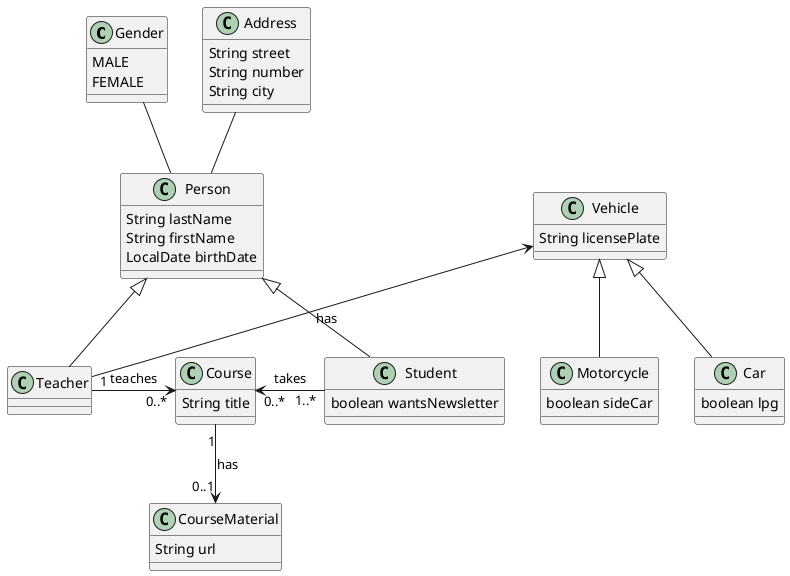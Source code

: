 @startuml

class Gender {
    MALE
    FEMALE
}

class Address {
    String street
    String number
    String city
}

class Person {
    String lastName
    String firstName
    LocalDate birthDate
}
Gender -- Person
Address -- Person

class Student {
    boolean wantsNewsletter
}
Person <|-- Student

class Teacher {
}
Person <|-- Teacher

class Course {
    String title
}
Course "0..*" <- "1..*" Student : takes
Teacher "1" -> "0..*" Course : teaches

class CourseMaterial {
    String url
}
Course "1" --> "0..1" CourseMaterial : has

class Vehicle {
    String licensePlate
}

class Car {
    boolean lpg
}
Vehicle <|-- Car

class Motorcycle {
    boolean sideCar
}
Vehicle <|-- Motorcycle

Vehicle <-- Teacher : has

@enduml